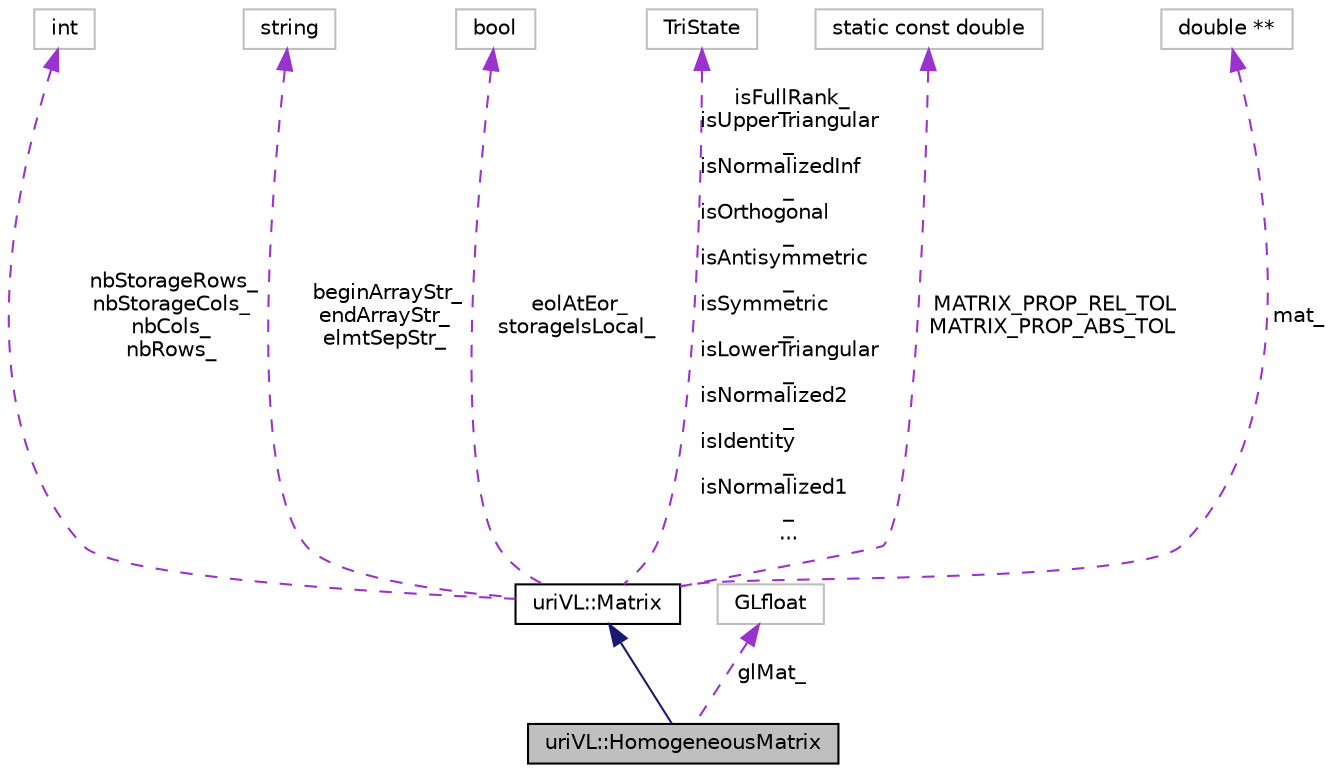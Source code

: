 digraph "uriVL::HomogeneousMatrix"
{
  edge [fontname="Helvetica",fontsize="10",labelfontname="Helvetica",labelfontsize="10"];
  node [fontname="Helvetica",fontsize="10",shape=record];
  Node1 [label="uriVL::HomogeneousMatrix",height=0.2,width=0.4,color="black", fillcolor="grey75", style="filled", fontcolor="black"];
  Node2 -> Node1 [dir="back",color="midnightblue",fontsize="10",style="solid",fontname="Helvetica"];
  Node2 [label="uriVL::Matrix",height=0.2,width=0.4,color="black", fillcolor="white", style="filled",URL="$classuriVL_1_1Matrix.html",tooltip="Implements the Matrix class of Linear Algebra matrices. "];
  Node3 -> Node2 [dir="back",color="darkorchid3",fontsize="10",style="dashed",label=" nbStorageRows_\nnbStorageCols_\nnbCols_\nnbRows_" ,fontname="Helvetica"];
  Node3 [label="int",height=0.2,width=0.4,color="grey75", fillcolor="white", style="filled"];
  Node4 -> Node2 [dir="back",color="darkorchid3",fontsize="10",style="dashed",label=" beginArrayStr_\nendArrayStr_\nelmtSepStr_" ,fontname="Helvetica"];
  Node4 [label="string",height=0.2,width=0.4,color="grey75", fillcolor="white", style="filled"];
  Node5 -> Node2 [dir="back",color="darkorchid3",fontsize="10",style="dashed",label=" eolAtEor_\nstorageIsLocal_" ,fontname="Helvetica"];
  Node5 [label="bool",height=0.2,width=0.4,color="grey75", fillcolor="white", style="filled"];
  Node6 -> Node2 [dir="back",color="darkorchid3",fontsize="10",style="dashed",label=" isFullRank_\nisUpperTriangular\l_\nisNormalizedInf\l_\nisOrthogonal\l_\nisAntisymmetric\l_\nisSymmetric\l_\nisLowerTriangular\l_\nisNormalized2\l_\nisIdentity\l_\nisNormalized1\l_\n..." ,fontname="Helvetica"];
  Node6 [label="TriState",height=0.2,width=0.4,color="grey75", fillcolor="white", style="filled"];
  Node7 -> Node2 [dir="back",color="darkorchid3",fontsize="10",style="dashed",label=" MATRIX_PROP_REL_TOL\nMATRIX_PROP_ABS_TOL" ,fontname="Helvetica"];
  Node7 [label="static const double",height=0.2,width=0.4,color="grey75", fillcolor="white", style="filled"];
  Node8 -> Node2 [dir="back",color="darkorchid3",fontsize="10",style="dashed",label=" mat_" ,fontname="Helvetica"];
  Node8 [label="double **",height=0.2,width=0.4,color="grey75", fillcolor="white", style="filled"];
  Node9 -> Node1 [dir="back",color="darkorchid3",fontsize="10",style="dashed",label=" glMat_" ,fontname="Helvetica"];
  Node9 [label="GLfloat",height=0.2,width=0.4,color="grey75", fillcolor="white", style="filled"];
}
